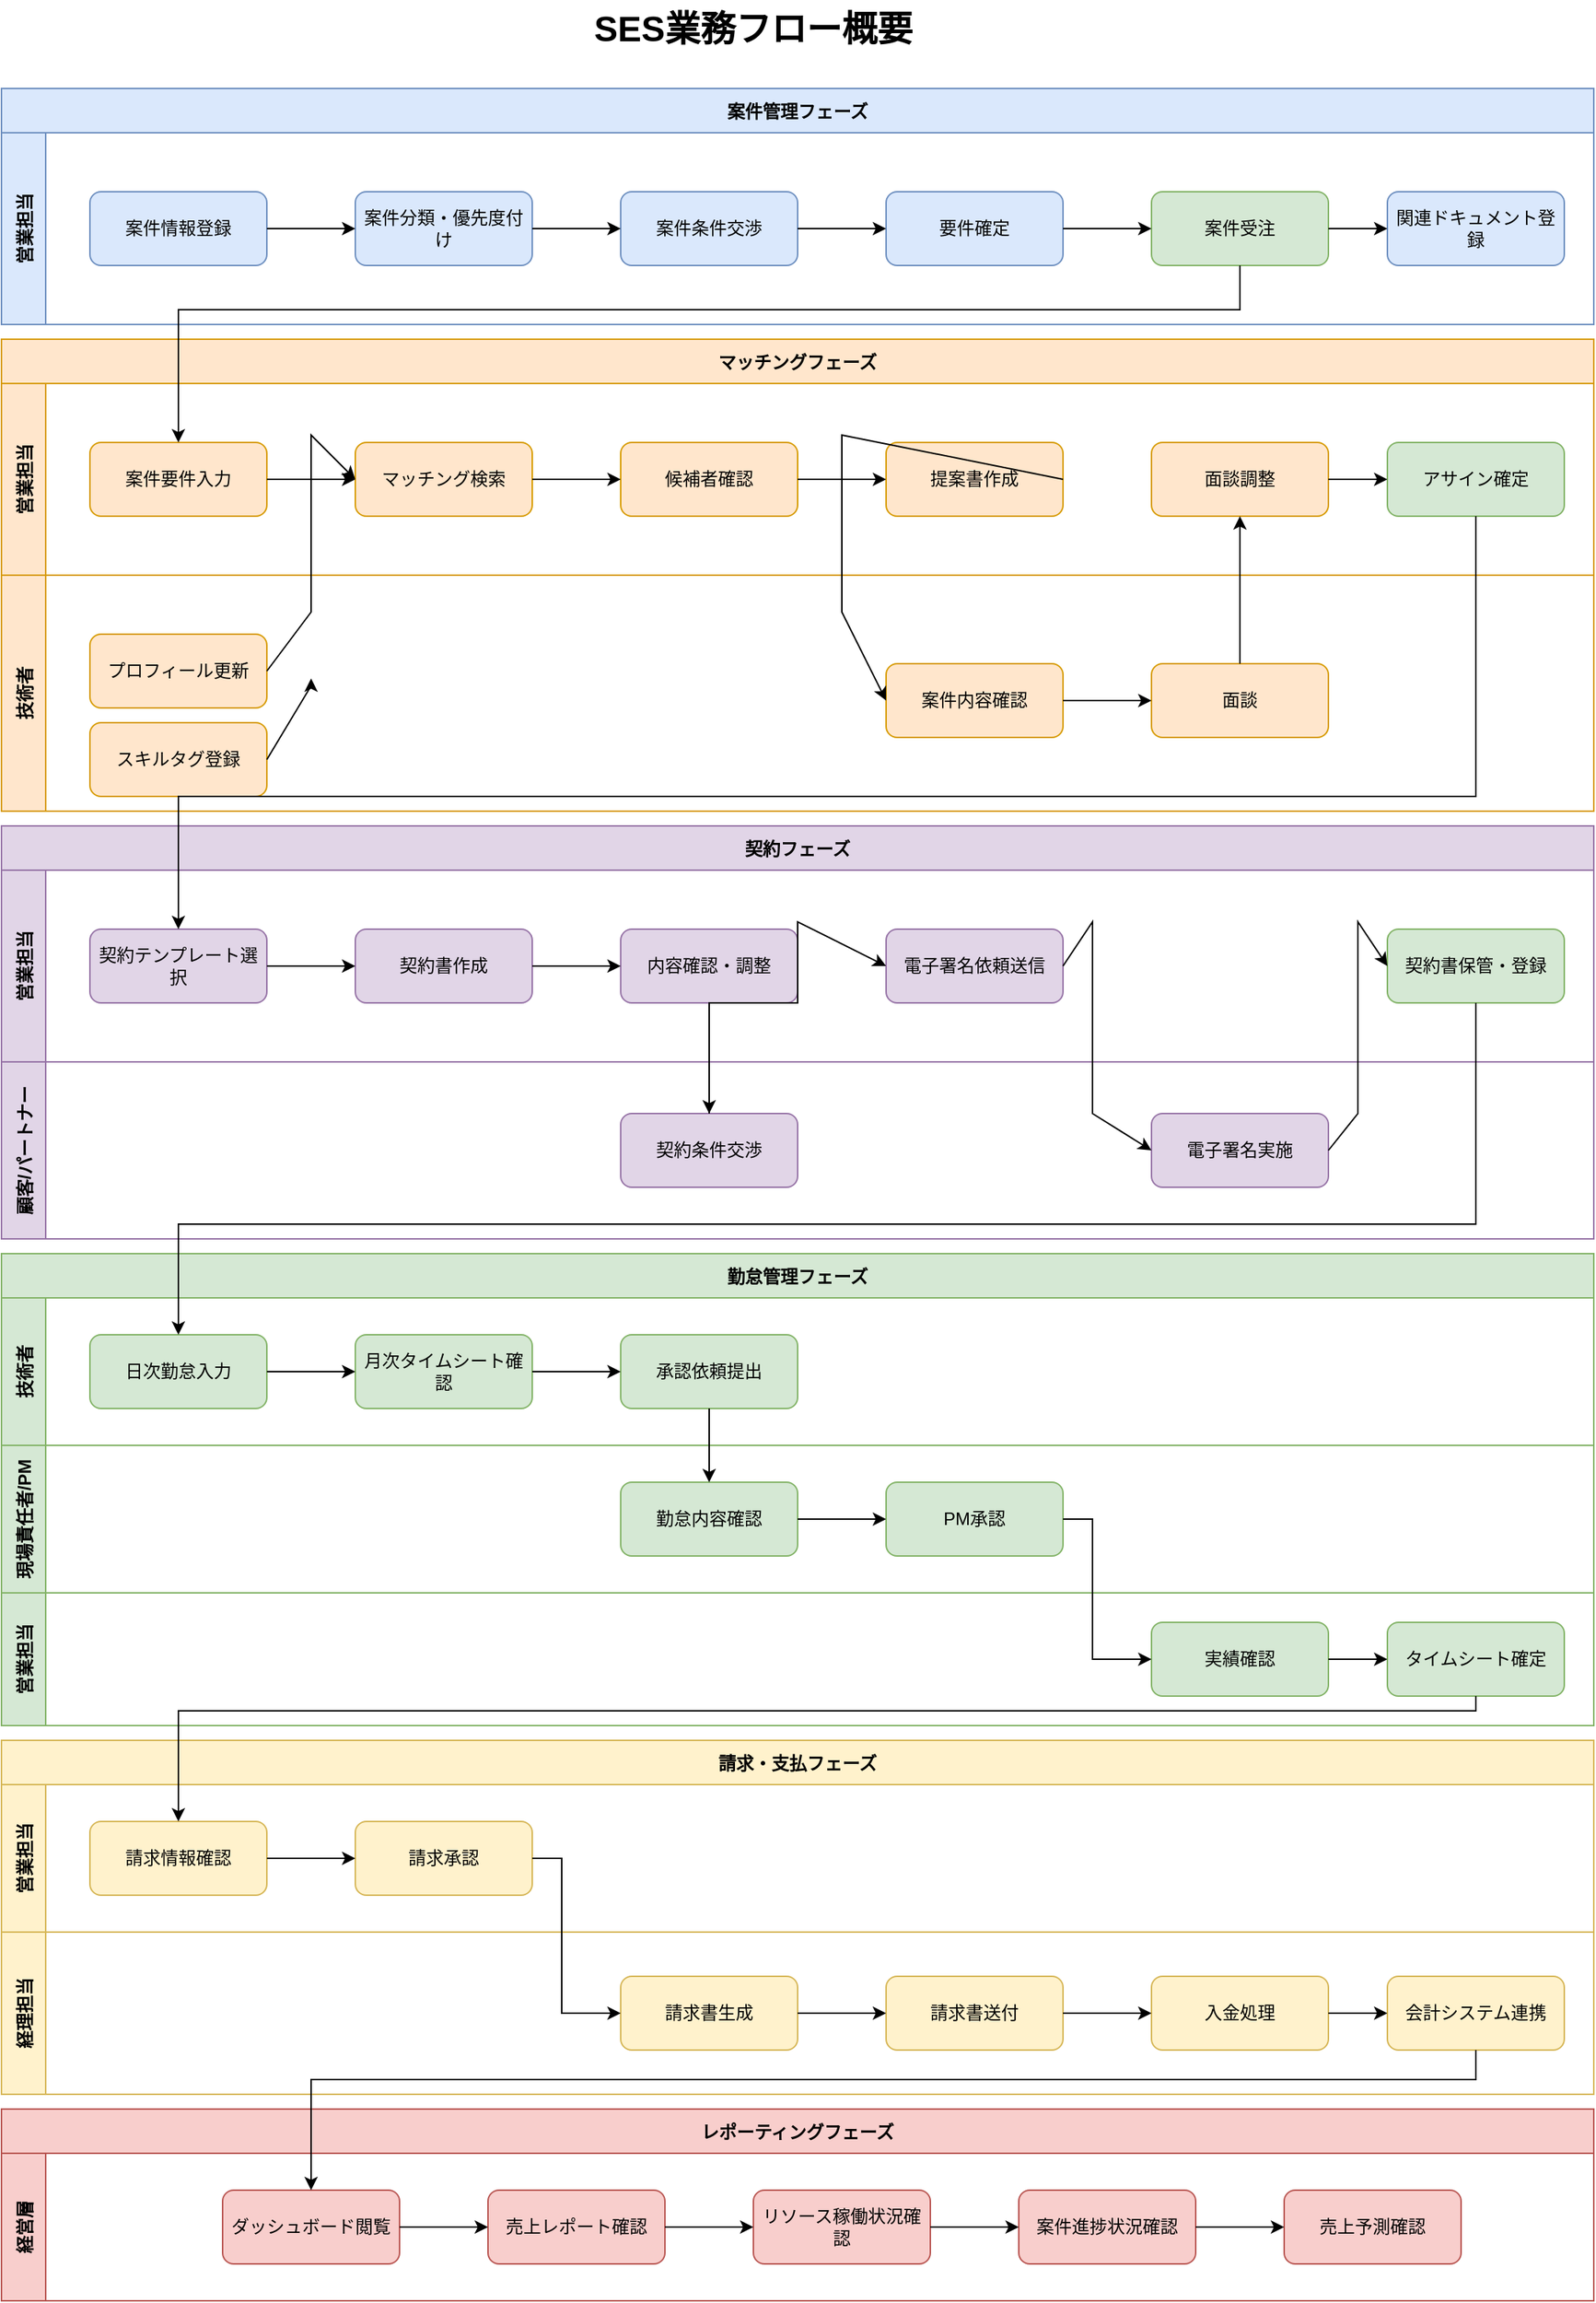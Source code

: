 <mxfile>
    <diagram id="workflow_overview" name="SES業務フロー概要">
        <mxGraphModel dx="1213" dy="728" grid="1" gridSize="10" guides="1" tooltips="1" connect="1" arrows="1" fold="1" page="1" pageScale="1" pageWidth="1169" pageHeight="827" math="0" shadow="0">
            <root>
                <mxCell id="0"/>
                <mxCell id="1" parent="0"/>
                <mxCell id="title" value="SES業務フロー概要" style="text;html=1;strokeColor=none;fillColor=none;align=center;verticalAlign=middle;whiteSpace=wrap;rounded=0;fontSize=24;fontStyle=1" parent="1" vertex="1">
                    <mxGeometry x="400" y="20" width="300" height="40" as="geometry"/>
                </mxCell>
                <mxCell id="phase_1" value="案件管理フェーズ" style="swimlane;childLayout=stackLayout;resizeParent=1;resizeParentMax=0;horizontal=1;startSize=30;horizontalStack=0;fillColor=#dae8fc;strokeColor=#6c8ebf;" parent="1" vertex="1">
                    <mxGeometry x="40" y="80" width="1080" height="160" as="geometry"/>
                </mxCell>
                <mxCell id="phase_1_lane" value="営業担当" style="swimlane;startSize=30;horizontal=0;fillColor=#dae8fc;strokeColor=#6c8ebf;" parent="phase_1" vertex="1">
                    <mxGeometry y="30" width="1080" height="130" as="geometry"/>
                </mxCell>
                <mxCell id="lead_register" value="案件情報登録" style="rounded=1;whiteSpace=wrap;html=1;fillColor=#dae8fc;strokeColor=#6c8ebf;" parent="phase_1_lane" vertex="1">
                    <mxGeometry x="60" y="40" width="120" height="50" as="geometry"/>
                </mxCell>
                <mxCell id="lead_classify" value="案件分類・優先度付け" style="rounded=1;whiteSpace=wrap;html=1;fillColor=#dae8fc;strokeColor=#6c8ebf;" parent="phase_1_lane" vertex="1">
                    <mxGeometry x="240" y="40" width="120" height="50" as="geometry"/>
                </mxCell>
                <mxCell id="condition_negotiation" value="案件条件交渉" style="rounded=1;whiteSpace=wrap;html=1;fillColor=#dae8fc;strokeColor=#6c8ebf;" parent="phase_1_lane" vertex="1">
                    <mxGeometry x="420" y="40" width="120" height="50" as="geometry"/>
                </mxCell>
                <mxCell id="requirement_confirm" value="要件確定" style="rounded=1;whiteSpace=wrap;html=1;fillColor=#dae8fc;strokeColor=#6c8ebf;" parent="phase_1_lane" vertex="1">
                    <mxGeometry x="600" y="40" width="120" height="50" as="geometry"/>
                </mxCell>
                <mxCell id="case_order" value="案件受注" style="rounded=1;whiteSpace=wrap;html=1;fillColor=#d5e8d4;strokeColor=#82b366;" parent="phase_1_lane" vertex="1">
                    <mxGeometry x="780" y="40" width="120" height="50" as="geometry"/>
                </mxCell>
                <mxCell id="upload_documents" value="関連ドキュメント登録" style="rounded=1;whiteSpace=wrap;html=1;fillColor=#dae8fc;strokeColor=#6c8ebf;" parent="phase_1_lane" vertex="1">
                    <mxGeometry x="940" y="40" width="120" height="50" as="geometry"/>
                </mxCell>
                <mxCell id="flow_1_1" value="" style="endArrow=classic;html=1;rounded=0;exitX=1;exitY=0.5;exitDx=0;exitDy=0;entryX=0;entryY=0.5;entryDx=0;entryDy=0;" parent="phase_1_lane" source="lead_register" target="lead_classify" edge="1">
                    <mxGeometry width="50" height="50" relative="1" as="geometry">
                        <mxPoint x="510" y="280" as="sourcePoint"/>
                        <mxPoint x="560" y="230" as="targetPoint"/>
                    </mxGeometry>
                </mxCell>
                <mxCell id="flow_1_2" value="" style="endArrow=classic;html=1;rounded=0;exitX=1;exitY=0.5;exitDx=0;exitDy=0;entryX=0;entryY=0.5;entryDx=0;entryDy=0;" parent="phase_1_lane" source="lead_classify" target="condition_negotiation" edge="1">
                    <mxGeometry width="50" height="50" relative="1" as="geometry">
                        <mxPoint x="510" y="280" as="sourcePoint"/>
                        <mxPoint x="560" y="230" as="targetPoint"/>
                    </mxGeometry>
                </mxCell>
                <mxCell id="flow_1_3" value="" style="endArrow=classic;html=1;rounded=0;exitX=1;exitY=0.5;exitDx=0;exitDy=0;entryX=0;entryY=0.5;entryDx=0;entryDy=0;" parent="phase_1_lane" source="condition_negotiation" target="requirement_confirm" edge="1">
                    <mxGeometry width="50" height="50" relative="1" as="geometry">
                        <mxPoint x="510" y="280" as="sourcePoint"/>
                        <mxPoint x="560" y="230" as="targetPoint"/>
                    </mxGeometry>
                </mxCell>
                <mxCell id="flow_1_4" value="" style="endArrow=classic;html=1;rounded=0;exitX=1;exitY=0.5;exitDx=0;exitDy=0;entryX=0;entryY=0.5;entryDx=0;entryDy=0;" parent="phase_1_lane" source="requirement_confirm" target="case_order" edge="1">
                    <mxGeometry width="50" height="50" relative="1" as="geometry">
                        <mxPoint x="510" y="280" as="sourcePoint"/>
                        <mxPoint x="560" y="230" as="targetPoint"/>
                    </mxGeometry>
                </mxCell>
                <mxCell id="flow_1_5" value="" style="endArrow=classic;html=1;rounded=0;exitX=1;exitY=0.5;exitDx=0;exitDy=0;entryX=0;entryY=0.5;entryDx=0;entryDy=0;" parent="phase_1_lane" source="case_order" target="upload_documents" edge="1">
                    <mxGeometry width="50" height="50" relative="1" as="geometry">
                        <mxPoint x="510" y="280" as="sourcePoint"/>
                        <mxPoint x="560" y="230" as="targetPoint"/>
                    </mxGeometry>
                </mxCell>
                <mxCell id="phase_2" value="マッチングフェーズ" style="swimlane;childLayout=stackLayout;resizeParent=1;resizeParentMax=0;horizontal=1;startSize=30;horizontalStack=0;fillColor=#ffe6cc;strokeColor=#d79b00;" parent="1" vertex="1">
                    <mxGeometry x="40" y="250" width="1080" height="320" as="geometry"/>
                </mxCell>
                <mxCell id="phase_2_lane_1" value="営業担当" style="swimlane;startSize=30;horizontal=0;fillColor=#ffe6cc;strokeColor=#d79b00;" parent="phase_2" vertex="1">
                    <mxGeometry y="30" width="1080" height="130" as="geometry"/>
                </mxCell>
                <mxCell id="requirement_input" value="案件要件入力" style="rounded=1;whiteSpace=wrap;html=1;fillColor=#ffe6cc;strokeColor=#d79b00;" parent="phase_2_lane_1" vertex="1">
                    <mxGeometry x="60" y="40" width="120" height="50" as="geometry"/>
                </mxCell>
                <mxCell id="matching_request" value="マッチング検索" style="rounded=1;whiteSpace=wrap;html=1;fillColor=#ffe6cc;strokeColor=#d79b00;" parent="phase_2_lane_1" vertex="1">
                    <mxGeometry x="240" y="40" width="120" height="50" as="geometry"/>
                </mxCell>
                <mxCell id="review_candidate" value="候補者確認" style="rounded=1;whiteSpace=wrap;html=1;fillColor=#ffe6cc;strokeColor=#d79b00;" parent="phase_2_lane_1" vertex="1">
                    <mxGeometry x="420" y="40" width="120" height="50" as="geometry"/>
                </mxCell>
                <mxCell id="submit_proposal" value="提案書作成" style="rounded=1;whiteSpace=wrap;html=1;fillColor=#ffe6cc;strokeColor=#d79b00;" parent="phase_2_lane_1" vertex="1">
                    <mxGeometry x="600" y="40" width="120" height="50" as="geometry"/>
                </mxCell>
                <mxCell id="interview_arrange" value="面談調整" style="rounded=1;whiteSpace=wrap;html=1;fillColor=#ffe6cc;strokeColor=#d79b00;" parent="phase_2_lane_1" vertex="1">
                    <mxGeometry x="780" y="40" width="120" height="50" as="geometry"/>
                </mxCell>
                <mxCell id="assignment_confirm" value="アサイン確定" style="rounded=1;whiteSpace=wrap;html=1;fillColor=#d5e8d4;strokeColor=#82b366;" parent="phase_2_lane_1" vertex="1">
                    <mxGeometry x="940" y="40" width="120" height="50" as="geometry"/>
                </mxCell>
                <mxCell id="phase_2_lane_2" value="技術者" style="swimlane;startSize=30;horizontal=0;fillColor=#ffe6cc;strokeColor=#d79b00;" parent="phase_2" vertex="1">
                    <mxGeometry y="160" width="1080" height="160" as="geometry"/>
                </mxCell>
                <mxCell id="profile_update" value="プロフィール更新" style="rounded=1;whiteSpace=wrap;html=1;fillColor=#ffe6cc;strokeColor=#d79b00;" parent="phase_2_lane_2" vertex="1">
                    <mxGeometry x="60" y="40" width="120" height="50" as="geometry"/>
                </mxCell>
                <mxCell id="skill_tag_update" value="スキルタグ登録" style="rounded=1;whiteSpace=wrap;html=1;fillColor=#ffe6cc;strokeColor=#d79b00;" parent="phase_2_lane_2" vertex="1">
                    <mxGeometry x="60" y="100" width="120" height="50" as="geometry"/>
                </mxCell>
                <mxCell id="proposal_review" value="案件内容確認" style="rounded=1;whiteSpace=wrap;html=1;fillColor=#ffe6cc;strokeColor=#d79b00;" parent="phase_2_lane_2" vertex="1">
                    <mxGeometry x="600" y="60" width="120" height="50" as="geometry"/>
                </mxCell>
                <mxCell id="interview" value="面談" style="rounded=1;whiteSpace=wrap;html=1;fillColor=#ffe6cc;strokeColor=#d79b00;" parent="phase_2_lane_2" vertex="1">
                    <mxGeometry x="780" y="60" width="120" height="50" as="geometry"/>
                </mxCell>
                <mxCell id="flow_2_1" value="" style="endArrow=classic;html=1;rounded=0;exitX=1;exitY=0.5;exitDx=0;exitDy=0;entryX=0;entryY=0.5;entryDx=0;entryDy=0;" parent="phase_2" source="requirement_input" target="matching_request" edge="1">
                    <mxGeometry width="50" height="50" relative="1" as="geometry">
                        <mxPoint x="510" y="280" as="sourcePoint"/>
                        <mxPoint x="560" y="230" as="targetPoint"/>
                    </mxGeometry>
                </mxCell>
                <mxCell id="flow_2_2" value="" style="endArrow=classic;html=1;rounded=0;exitX=1;exitY=0.5;exitDx=0;exitDy=0;entryX=0;entryY=0.5;entryDx=0;entryDy=0;" parent="phase_2" source="matching_request" target="review_candidate" edge="1">
                    <mxGeometry width="50" height="50" relative="1" as="geometry">
                        <mxPoint x="510" y="280" as="sourcePoint"/>
                        <mxPoint x="560" y="230" as="targetPoint"/>
                    </mxGeometry>
                </mxCell>
                <mxCell id="flow_2_3" value="" style="endArrow=classic;html=1;rounded=0;exitX=1;exitY=0.5;exitDx=0;exitDy=0;entryX=0;entryY=0.5;entryDx=0;entryDy=0;" parent="phase_2" source="review_candidate" target="submit_proposal" edge="1">
                    <mxGeometry width="50" height="50" relative="1" as="geometry">
                        <mxPoint x="510" y="280" as="sourcePoint"/>
                        <mxPoint x="560" y="230" as="targetPoint"/>
                    </mxGeometry>
                </mxCell>
                <mxCell id="flow_2_4" value="" style="endArrow=classic;html=1;rounded=0;exitX=1;exitY=0.5;exitDx=0;exitDy=0;entryX=0;entryY=0.5;entryDx=0;entryDy=0;" parent="phase_2" source="submit_proposal" target="proposal_review" edge="1">
                    <mxGeometry width="50" height="50" relative="1" as="geometry">
                        <mxPoint x="510" y="280" as="sourcePoint"/>
                        <mxPoint x="560" y="230" as="targetPoint"/>
                        <Array as="points">
                            <mxPoint x="570" y="65"/>
                            <mxPoint x="570" y="185"/>
                        </Array>
                    </mxGeometry>
                </mxCell>
                <mxCell id="flow_2_5" value="" style="endArrow=classic;html=1;rounded=0;exitX=1;exitY=0.5;exitDx=0;exitDy=0;entryX=0;entryY=0.5;entryDx=0;entryDy=0;" parent="phase_2" source="proposal_review" target="interview" edge="1">
                    <mxGeometry width="50" height="50" relative="1" as="geometry">
                        <mxPoint x="510" y="280" as="sourcePoint"/>
                        <mxPoint x="560" y="230" as="targetPoint"/>
                    </mxGeometry>
                </mxCell>
                <mxCell id="flow_2_6" value="" style="endArrow=classic;html=1;rounded=0;exitX=0.5;exitY=0;exitDx=0;exitDy=0;entryX=0.5;entryY=1;entryDx=0;entryDy=0;" parent="phase_2" source="interview" target="interview_arrange" edge="1">
                    <mxGeometry width="50" height="50" relative="1" as="geometry">
                        <mxPoint x="510" y="280" as="sourcePoint"/>
                        <mxPoint x="560" y="230" as="targetPoint"/>
                    </mxGeometry>
                </mxCell>
                <mxCell id="flow_2_7" value="" style="endArrow=classic;html=1;rounded=0;exitX=1;exitY=0.5;exitDx=0;exitDy=0;entryX=0;entryY=0.5;entryDx=0;entryDy=0;" parent="phase_2" source="interview_arrange" target="assignment_confirm" edge="1">
                    <mxGeometry width="50" height="50" relative="1" as="geometry">
                        <mxPoint x="510" y="280" as="sourcePoint"/>
                        <mxPoint x="560" y="230" as="targetPoint"/>
                    </mxGeometry>
                </mxCell>
                <mxCell id="flow_2_8" value="" style="endArrow=classic;html=1;rounded=0;exitX=1;exitY=0.5;exitDx=0;exitDy=0;entryX=0;entryY=0.5;entryDx=0;entryDy=0;" parent="phase_2" source="profile_update" target="matching_request" edge="1">
                    <mxGeometry width="50" height="50" relative="1" as="geometry">
                        <mxPoint x="510" y="280" as="sourcePoint"/>
                        <mxPoint x="560" y="230" as="targetPoint"/>
                        <Array as="points">
                            <mxPoint x="210" y="185"/>
                            <mxPoint x="210" y="65"/>
                        </Array>
                    </mxGeometry>
                </mxCell>
                <mxCell id="flow_2_9" value="" style="endArrow=classic;html=1;rounded=0;exitX=1;exitY=0.5;exitDx=0;exitDy=0;" parent="phase_2" source="skill_tag_update" edge="1">
                    <mxGeometry width="50" height="50" relative="1" as="geometry">
                        <mxPoint x="510" y="280" as="sourcePoint"/>
                        <mxPoint x="210" y="230" as="targetPoint"/>
                        <Array as="points">
                            <mxPoint x="210" y="235"/>
                        </Array>
                    </mxGeometry>
                </mxCell>
                <mxCell id="phase_3" value="契約フェーズ" style="swimlane;childLayout=stackLayout;resizeParent=1;resizeParentMax=0;horizontal=1;startSize=30;horizontalStack=0;fillColor=#e1d5e7;strokeColor=#9673a6;" parent="1" vertex="1">
                    <mxGeometry x="40" y="580" width="1080" height="280" as="geometry"/>
                </mxCell>
                <mxCell id="phase_3_lane_1" value="営業担当" style="swimlane;startSize=30;horizontal=0;fillColor=#e1d5e7;strokeColor=#9673a6;" parent="phase_3" vertex="1">
                    <mxGeometry y="30" width="1080" height="130" as="geometry"/>
                </mxCell>
                <mxCell id="contract_template" value="契約テンプレート選択" style="rounded=1;whiteSpace=wrap;html=1;fillColor=#e1d5e7;strokeColor=#9673a6;" parent="phase_3_lane_1" vertex="1">
                    <mxGeometry x="60" y="40" width="120" height="50" as="geometry"/>
                </mxCell>
                <mxCell id="contract_create" value="契約書作成" style="rounded=1;whiteSpace=wrap;html=1;fillColor=#e1d5e7;strokeColor=#9673a6;" parent="phase_3_lane_1" vertex="1">
                    <mxGeometry x="240" y="40" width="120" height="50" as="geometry"/>
                </mxCell>
                <mxCell id="contract_review" value="内容確認・調整" style="rounded=1;whiteSpace=wrap;html=1;fillColor=#e1d5e7;strokeColor=#9673a6;" parent="phase_3_lane_1" vertex="1">
                    <mxGeometry x="420" y="40" width="120" height="50" as="geometry"/>
                </mxCell>
                <mxCell id="send_signature" value="電子署名依頼送信" style="rounded=1;whiteSpace=wrap;html=1;fillColor=#e1d5e7;strokeColor=#9673a6;" parent="phase_3_lane_1" vertex="1">
                    <mxGeometry x="600" y="40" width="120" height="50" as="geometry"/>
                </mxCell>
                <mxCell id="contract_archive" value="契約書保管・登録" style="rounded=1;whiteSpace=wrap;html=1;fillColor=#d5e8d4;strokeColor=#82b366;" parent="phase_3_lane_1" vertex="1">
                    <mxGeometry x="940" y="40" width="120" height="50" as="geometry"/>
                </mxCell>
                <mxCell id="phase_3_lane_2" value="顧客/パートナー" style="swimlane;startSize=30;horizontal=0;fillColor=#e1d5e7;strokeColor=#9673a6;" parent="phase_3" vertex="1">
                    <mxGeometry y="160" width="1080" height="120" as="geometry"/>
                </mxCell>
                <mxCell id="contract_negotiation" value="契約条件交渉" style="rounded=1;whiteSpace=wrap;html=1;fillColor=#e1d5e7;strokeColor=#9673a6;" parent="phase_3_lane_2" vertex="1">
                    <mxGeometry x="420" y="35" width="120" height="50" as="geometry"/>
                </mxCell>
                <mxCell id="sign_contract" value="電子署名実施" style="rounded=1;whiteSpace=wrap;html=1;fillColor=#e1d5e7;strokeColor=#9673a6;" parent="phase_3_lane_2" vertex="1">
                    <mxGeometry x="780" y="35" width="120" height="50" as="geometry"/>
                </mxCell>
                <mxCell id="flow_3_1" value="" style="endArrow=classic;html=1;rounded=0;exitX=1;exitY=0.5;exitDx=0;exitDy=0;entryX=0;entryY=0.5;entryDx=0;entryDy=0;" parent="phase_3" source="contract_template" target="contract_create" edge="1">
                    <mxGeometry width="50" height="50" relative="1" as="geometry">
                        <mxPoint x="510" y="280" as="sourcePoint"/>
                        <mxPoint x="560" y="230" as="targetPoint"/>
                    </mxGeometry>
                </mxCell>
                <mxCell id="flow_3_2" value="" style="endArrow=classic;html=1;rounded=0;exitX=1;exitY=0.5;exitDx=0;exitDy=0;entryX=0;entryY=0.5;entryDx=0;entryDy=0;" parent="phase_3" source="contract_create" target="contract_review" edge="1">
                    <mxGeometry width="50" height="50" relative="1" as="geometry">
                        <mxPoint x="510" y="280" as="sourcePoint"/>
                        <mxPoint x="560" y="230" as="targetPoint"/>
                    </mxGeometry>
                </mxCell>
                <mxCell id="flow_3_3" value="" style="endArrow=classic;html=1;rounded=0;exitX=0.5;exitY=1;exitDx=0;exitDy=0;entryX=0.5;entryY=0;entryDx=0;entryDy=0;" parent="phase_3" source="contract_review" target="contract_negotiation" edge="1">
                    <mxGeometry width="50" height="50" relative="1" as="geometry">
                        <mxPoint x="510" y="280" as="sourcePoint"/>
                        <mxPoint x="560" y="230" as="targetPoint"/>
                    </mxGeometry>
                </mxCell>
                <mxCell id="flow_3_4" value="" style="endArrow=classic;html=1;rounded=0;exitX=0.5;exitY=0;exitDx=0;exitDy=0;entryX=0;entryY=0.5;entryDx=0;entryDy=0;" parent="phase_3" source="contract_negotiation" target="send_signature" edge="1">
                    <mxGeometry width="50" height="50" relative="1" as="geometry">
                        <mxPoint x="510" y="280" as="sourcePoint"/>
                        <mxPoint x="560" y="230" as="targetPoint"/>
                        <Array as="points">
                            <mxPoint x="480" y="120"/>
                            <mxPoint x="540" y="120"/>
                            <mxPoint x="540" y="65"/>
                        </Array>
                    </mxGeometry>
                </mxCell>
                <mxCell id="flow_3_5" value="" style="endArrow=classic;html=1;rounded=0;exitX=1;exitY=0.5;exitDx=0;exitDy=0;entryX=0;entryY=0.5;entryDx=0;entryDy=0;" parent="phase_3" source="send_signature" target="sign_contract" edge="1">
                    <mxGeometry width="50" height="50" relative="1" as="geometry">
                        <mxPoint x="510" y="280" as="sourcePoint"/>
                        <mxPoint x="560" y="230" as="targetPoint"/>
                        <Array as="points">
                            <mxPoint x="740" y="65"/>
                            <mxPoint x="740" y="195"/>
                        </Array>
                    </mxGeometry>
                </mxCell>
                <mxCell id="flow_3_6" value="" style="endArrow=classic;html=1;rounded=0;exitX=1;exitY=0.5;exitDx=0;exitDy=0;entryX=0;entryY=0.5;entryDx=0;entryDy=0;" parent="phase_3" source="sign_contract" target="contract_archive" edge="1">
                    <mxGeometry width="50" height="50" relative="1" as="geometry">
                        <mxPoint x="510" y="280" as="sourcePoint"/>
                        <mxPoint x="560" y="230" as="targetPoint"/>
                        <Array as="points">
                            <mxPoint x="920" y="195"/>
                            <mxPoint x="920" y="65"/>
                        </Array>
                    </mxGeometry>
                </mxCell>
                <mxCell id="phase_4" value="勤怠管理フェーズ" style="swimlane;childLayout=stackLayout;resizeParent=1;resizeParentMax=0;horizontal=1;startSize=30;horizontalStack=0;fillColor=#d5e8d4;strokeColor=#82b366;" parent="1" vertex="1">
                    <mxGeometry x="40" y="870" width="1080" height="320" as="geometry"/>
                </mxCell>
                <mxCell id="phase_4_lane_1" value="技術者" style="swimlane;startSize=30;horizontal=0;fillColor=#d5e8d4;strokeColor=#82b366;" parent="phase_4" vertex="1">
                    <mxGeometry y="30" width="1080" height="100" as="geometry"/>
                </mxCell>
                <mxCell id="daily_work_input" value="日次勤怠入力" style="rounded=1;whiteSpace=wrap;html=1;fillColor=#d5e8d4;strokeColor=#82b366;" parent="phase_4_lane_1" vertex="1">
                    <mxGeometry x="60" y="25" width="120" height="50" as="geometry"/>
                </mxCell>
                <mxCell id="monthly_timesheet" value="月次タイムシート確認" style="rounded=1;whiteSpace=wrap;html=1;fillColor=#d5e8d4;strokeColor=#82b366;" parent="phase_4_lane_1" vertex="1">
                    <mxGeometry x="240" y="25" width="120" height="50" as="geometry"/>
                </mxCell>
                <mxCell id="submit_timesheet" value="承認依頼提出" style="rounded=1;whiteSpace=wrap;html=1;fillColor=#d5e8d4;strokeColor=#82b366;" parent="phase_4_lane_1" vertex="1">
                    <mxGeometry x="420" y="25" width="120" height="50" as="geometry"/>
                </mxCell>
                <mxCell id="phase_4_lane_2" value="現場責任者/PM" style="swimlane;startSize=30;horizontal=0;fillColor=#d5e8d4;strokeColor=#82b366;" parent="phase_4" vertex="1">
                    <mxGeometry y="130" width="1080" height="100" as="geometry"/>
                </mxCell>
                <mxCell id="work_verification" value="勤怠内容確認" style="rounded=1;whiteSpace=wrap;html=1;fillColor=#d5e8d4;strokeColor=#82b366;" parent="phase_4_lane_2" vertex="1">
                    <mxGeometry x="420" y="25" width="120" height="50" as="geometry"/>
                </mxCell>
                <mxCell id="pm_approval" value="PM承認" style="rounded=1;whiteSpace=wrap;html=1;fillColor=#d5e8d4;strokeColor=#82b366;" parent="phase_4_lane_2" vertex="1">
                    <mxGeometry x="600" y="25" width="120" height="50" as="geometry"/>
                </mxCell>
                <mxCell id="phase_4_lane_3" value="営業担当" style="swimlane;startSize=30;horizontal=0;fillColor=#d5e8d4;strokeColor=#82b366;" parent="phase_4" vertex="1">
                    <mxGeometry y="230" width="1080" height="90" as="geometry"/>
                </mxCell>
                <mxCell id="sales_verification" value="実績確認" style="rounded=1;whiteSpace=wrap;html=1;fillColor=#d5e8d4;strokeColor=#82b366;" parent="phase_4_lane_3" vertex="1">
                    <mxGeometry x="780" y="20" width="120" height="50" as="geometry"/>
                </mxCell>
                <mxCell id="timesheet_archive" value="タイムシート確定" style="rounded=1;whiteSpace=wrap;html=1;fillColor=#d5e8d4;strokeColor=#82b366;" parent="phase_4_lane_3" vertex="1">
                    <mxGeometry x="940" y="20" width="120" height="50" as="geometry"/>
                </mxCell>
                <mxCell id="flow_4_1" value="" style="endArrow=classic;html=1;rounded=0;exitX=1;exitY=0.5;exitDx=0;exitDy=0;entryX=0;entryY=0.5;entryDx=0;entryDy=0;" parent="phase_4" source="daily_work_input" target="monthly_timesheet" edge="1">
                    <mxGeometry width="50" height="50" relative="1" as="geometry">
                        <mxPoint x="510" y="280" as="sourcePoint"/>
                        <mxPoint x="560" y="230" as="targetPoint"/>
                    </mxGeometry>
                </mxCell>
                <mxCell id="flow_4_2" value="" style="endArrow=classic;html=1;rounded=0;exitX=1;exitY=0.5;exitDx=0;exitDy=0;entryX=0;entryY=0.5;entryDx=0;entryDy=0;" parent="phase_4" source="monthly_timesheet" target="submit_timesheet" edge="1">
                    <mxGeometry width="50" height="50" relative="1" as="geometry">
                        <mxPoint x="510" y="280" as="sourcePoint"/>
                        <mxPoint x="560" y="230" as="targetPoint"/>
                    </mxGeometry>
                </mxCell>
                <mxCell id="flow_4_3" value="" style="endArrow=classic;html=1;rounded=0;exitX=0.5;exitY=1;exitDx=0;exitDy=0;entryX=0.5;entryY=0;entryDx=0;entryDy=0;" parent="phase_4" source="submit_timesheet" target="work_verification" edge="1">
                    <mxGeometry width="50" height="50" relative="1" as="geometry">
                        <mxPoint x="510" y="280" as="sourcePoint"/>
                        <mxPoint x="560" y="230" as="targetPoint"/>
                    </mxGeometry>
                </mxCell>
                <mxCell id="flow_4_4" value="" style="endArrow=classic;html=1;rounded=0;exitX=1;exitY=0.5;exitDx=0;exitDy=0;entryX=0;entryY=0.5;entryDx=0;entryDy=0;" parent="phase_4" source="work_verification" target="pm_approval" edge="1">
                    <mxGeometry width="50" height="50" relative="1" as="geometry">
                        <mxPoint x="510" y="280" as="sourcePoint"/>
                        <mxPoint x="560" y="230" as="targetPoint"/>
                    </mxGeometry>
                </mxCell>
                <mxCell id="flow_4_5" value="" style="endArrow=classic;html=1;rounded=0;exitX=1;exitY=0.5;exitDx=0;exitDy=0;entryX=0;entryY=0.5;entryDx=0;entryDy=0;" parent="phase_4" source="pm_approval" target="sales_verification" edge="1">
                    <mxGeometry width="50" height="50" relative="1" as="geometry">
                        <mxPoint x="510" y="280" as="sourcePoint"/>
                        <mxPoint x="560" y="230" as="targetPoint"/>
                        <Array as="points">
                            <mxPoint x="740" y="180"/>
                            <mxPoint x="740" y="275"/>
                        </Array>
                    </mxGeometry>
                </mxCell>
                <mxCell id="flow_4_6" value="" style="endArrow=classic;html=1;rounded=0;exitX=1;exitY=0.5;exitDx=0;exitDy=0;entryX=0;entryY=0.5;entryDx=0;entryDy=0;" parent="phase_4" source="sales_verification" target="timesheet_archive" edge="1">
                    <mxGeometry width="50" height="50" relative="1" as="geometry">
                        <mxPoint x="510" y="280" as="sourcePoint"/>
                        <mxPoint x="560" y="230" as="targetPoint"/>
                    </mxGeometry>
                </mxCell>
                <mxCell id="phase_5" value="請求・支払フェーズ" style="swimlane;childLayout=stackLayout;resizeParent=1;resizeParentMax=0;horizontal=1;startSize=30;horizontalStack=0;fillColor=#fff2cc;strokeColor=#d6b656;" parent="1" vertex="1">
                    <mxGeometry x="40" y="1200" width="1080" height="240" as="geometry"/>
                </mxCell>
                <mxCell id="phase_5_lane_1" value="営業担当" style="swimlane;startSize=30;horizontal=0;fillColor=#fff2cc;strokeColor=#d6b656;" parent="phase_5" vertex="1">
                    <mxGeometry y="30" width="1080" height="100" as="geometry"/>
                </mxCell>
                <mxCell id="billing_verification" value="請求情報確認" style="rounded=1;whiteSpace=wrap;html=1;fillColor=#fff2cc;strokeColor=#d6b656;" parent="phase_5_lane_1" vertex="1">
                    <mxGeometry x="60" y="25" width="120" height="50" as="geometry"/>
                </mxCell>
                <mxCell id="invoice_approval" value="請求承認" style="rounded=1;whiteSpace=wrap;html=1;fillColor=#fff2cc;strokeColor=#d6b656;" parent="phase_5_lane_1" vertex="1">
                    <mxGeometry x="240" y="25" width="120" height="50" as="geometry"/>
                </mxCell>
                <mxCell id="phase_5_lane_2" value="経理担当" style="swimlane;startSize=30;horizontal=0;fillColor=#fff2cc;strokeColor=#d6b656;" parent="phase_5" vertex="1">
                    <mxGeometry y="130" width="1080" height="110" as="geometry"/>
                </mxCell>
                <mxCell id="invoice_generation" value="請求書生成" style="rounded=1;whiteSpace=wrap;html=1;fillColor=#fff2cc;strokeColor=#d6b656;" parent="phase_5_lane_2" vertex="1">
                    <mxGeometry x="420" y="30" width="120" height="50" as="geometry"/>
                </mxCell>
                <mxCell id="invoice_send" value="請求書送付" style="rounded=1;whiteSpace=wrap;html=1;fillColor=#fff2cc;strokeColor=#d6b656;" parent="phase_5_lane_2" vertex="1">
                    <mxGeometry x="600" y="30" width="120" height="50" as="geometry"/>
                </mxCell>
                <mxCell id="payment_process" value="入金処理" style="rounded=1;whiteSpace=wrap;html=1;fillColor=#fff2cc;strokeColor=#d6b656;" parent="phase_5_lane_2" vertex="1">
                    <mxGeometry x="780" y="30" width="120" height="50" as="geometry"/>
                </mxCell>
                <mxCell id="accounting_entry" value="会計システム連携" style="rounded=1;whiteSpace=wrap;html=1;fillColor=#fff2cc;strokeColor=#d6b656;" parent="phase_5_lane_2" vertex="1">
                    <mxGeometry x="940" y="30" width="120" height="50" as="geometry"/>
                </mxCell>
                <mxCell id="flow_5_1" value="" style="endArrow=classic;html=1;rounded=0;exitX=1;exitY=0.5;exitDx=0;exitDy=0;entryX=0;entryY=0.5;entryDx=0;entryDy=0;" parent="phase_5" source="billing_verification" target="invoice_approval" edge="1">
                    <mxGeometry width="50" height="50" relative="1" as="geometry">
                        <mxPoint x="510" y="280" as="sourcePoint"/>
                        <mxPoint x="560" y="230" as="targetPoint"/>
                    </mxGeometry>
                </mxCell>
                <mxCell id="flow_5_2" value="" style="endArrow=classic;html=1;rounded=0;exitX=1;exitY=0.5;exitDx=0;exitDy=0;entryX=0;entryY=0.5;entryDx=0;entryDy=0;" parent="phase_5" source="invoice_approval" target="invoice_generation" edge="1">
                    <mxGeometry width="50" height="50" relative="1" as="geometry">
                        <mxPoint x="510" y="280" as="sourcePoint"/>
                        <mxPoint x="560" y="230" as="targetPoint"/>
                        <Array as="points">
                            <mxPoint x="380" y="80"/>
                            <mxPoint x="380" y="185"/>
                        </Array>
                    </mxGeometry>
                </mxCell>
                <mxCell id="flow_5_3" value="" style="endArrow=classic;html=1;rounded=0;exitX=1;exitY=0.5;exitDx=0;exitDy=0;entryX=0;entryY=0.5;entryDx=0;entryDy=0;" parent="phase_5" source="invoice_generation" target="invoice_send" edge="1">
                    <mxGeometry width="50" height="50" relative="1" as="geometry">
                        <mxPoint x="510" y="280" as="sourcePoint"/>
                        <mxPoint x="560" y="230" as="targetPoint"/>
                    </mxGeometry>
                </mxCell>
                <mxCell id="flow_5_4" value="" style="endArrow=classic;html=1;rounded=0;exitX=1;exitY=0.5;exitDx=0;exitDy=0;entryX=0;entryY=0.5;entryDx=0;entryDy=0;" parent="phase_5" source="invoice_send" target="payment_process" edge="1">
                    <mxGeometry width="50" height="50" relative="1" as="geometry">
                        <mxPoint x="510" y="280" as="sourcePoint"/>
                        <mxPoint x="560" y="230" as="targetPoint"/>
                    </mxGeometry>
                </mxCell>
                <mxCell id="flow_5_5" value="" style="endArrow=classic;html=1;rounded=0;exitX=1;exitY=0.5;exitDx=0;exitDy=0;entryX=0;entryY=0.5;entryDx=0;entryDy=0;" parent="phase_5" source="payment_process" target="accounting_entry" edge="1">
                    <mxGeometry width="50" height="50" relative="1" as="geometry">
                        <mxPoint x="510" y="280" as="sourcePoint"/>
                        <mxPoint x="560" y="230" as="targetPoint"/>
                    </mxGeometry>
                </mxCell>
                <mxCell id="phase_6" value="レポーティングフェーズ" style="swimlane;childLayout=stackLayout;resizeParent=1;resizeParentMax=0;horizontal=1;startSize=30;horizontalStack=0;fillColor=#f8cecc;strokeColor=#b85450;" parent="1" vertex="1">
                    <mxGeometry x="40" y="1450" width="1080" height="130" as="geometry"/>
                </mxCell>
                <mxCell id="phase_6_lane_1" value="経営層" style="swimlane;startSize=30;horizontal=0;fillColor=#f8cecc;strokeColor=#b85450;" parent="phase_6" vertex="1">
                    <mxGeometry y="30" width="1080" height="100" as="geometry"/>
                </mxCell>
                <mxCell id="dashboard_view" value="ダッシュボード閲覧" style="rounded=1;whiteSpace=wrap;html=1;fillColor=#f8cecc;strokeColor=#b85450;" parent="phase_6_lane_1" vertex="1">
                    <mxGeometry x="150" y="25" width="120" height="50" as="geometry"/>
                </mxCell>
                <mxCell id="sales_report" value="売上レポート確認" style="rounded=1;whiteSpace=wrap;html=1;fillColor=#f8cecc;strokeColor=#b85450;" parent="phase_6_lane_1" vertex="1">
                    <mxGeometry x="330" y="25" width="120" height="50" as="geometry"/>
                </mxCell>
                <mxCell id="resource_report" value="リソース稼働状況確認" style="rounded=1;whiteSpace=wrap;html=1;fillColor=#f8cecc;strokeColor=#b85450;" parent="phase_6_lane_1" vertex="1">
                    <mxGeometry x="510" y="25" width="120" height="50" as="geometry"/>
                </mxCell>
                <mxCell id="project_report" value="案件進捗状況確認" style="rounded=1;whiteSpace=wrap;html=1;fillColor=#f8cecc;strokeColor=#b85450;" parent="phase_6_lane_1" vertex="1">
                    <mxGeometry x="690" y="25" width="120" height="50" as="geometry"/>
                </mxCell>
                <mxCell id="forecast_report" value="売上予測確認" style="rounded=1;whiteSpace=wrap;html=1;fillColor=#f8cecc;strokeColor=#b85450;" parent="phase_6_lane_1" vertex="1">
                    <mxGeometry x="870" y="25" width="120" height="50" as="geometry"/>
                </mxCell>
                <mxCell id="flow_6_1" value="" style="endArrow=classic;html=1;rounded=0;exitX=1;exitY=0.5;exitDx=0;exitDy=0;entryX=0;entryY=0.5;entryDx=0;entryDy=0;" parent="phase_6" source="dashboard_view" target="sales_report" edge="1">
                    <mxGeometry width="50" height="50" relative="1" as="geometry">
                        <mxPoint x="510" y="280" as="sourcePoint"/>
                        <mxPoint x="560" y="230" as="targetPoint"/>
                    </mxGeometry>
                </mxCell>
                <mxCell id="flow_6_2" value="" style="endArrow=classic;html=1;rounded=0;exitX=1;exitY=0.5;exitDx=0;exitDy=0;entryX=0;entryY=0.5;entryDx=0;entryDy=0;" parent="phase_6" source="sales_report" target="resource_report" edge="1">
                    <mxGeometry width="50" height="50" relative="1" as="geometry">
                        <mxPoint x="510" y="280" as="sourcePoint"/>
                        <mxPoint x="560" y="230" as="targetPoint"/>
                    </mxGeometry>
                </mxCell>
                <mxCell id="flow_6_3" value="" style="endArrow=classic;html=1;rounded=0;exitX=1;exitY=0.5;exitDx=0;exitDy=0;entryX=0;entryY=0.5;entryDx=0;entryDy=0;" parent="phase_6" source="resource_report" target="project_report" edge="1">
                    <mxGeometry width="50" height="50" relative="1" as="geometry">
                        <mxPoint x="510" y="280" as="sourcePoint"/>
                        <mxPoint x="560" y="230" as="targetPoint"/>
                    </mxGeometry>
                </mxCell>
                <mxCell id="flow_6_4" value="" style="endArrow=classic;html=1;rounded=0;exitX=1;exitY=0.5;exitDx=0;exitDy=0;entryX=0;entryY=0.5;entryDx=0;entryDy=0;" parent="phase_6" source="project_report" target="forecast_report" edge="1">
                    <mxGeometry width="50" height="50" relative="1" as="geometry">
                        <mxPoint x="510" y="280" as="sourcePoint"/>
                        <mxPoint x="560" y="230" as="targetPoint"/>
                    </mxGeometry>
                </mxCell>
                <mxCell id="phase_connect_1" value="" style="endArrow=classic;html=1;rounded=0;entryX=0.5;entryY=0;entryDx=0;entryDy=0;exitX=0.5;exitY=1;exitDx=0;exitDy=0;" parent="1" source="case_order" target="requirement_input" edge="1">
                    <mxGeometry width="50" height="50" relative="1" as="geometry">
                        <mxPoint x="550" y="410" as="sourcePoint"/>
                        <mxPoint x="600" y="360" as="targetPoint"/>
                        <Array as="points">
                            <mxPoint x="880" y="230"/>
                            <mxPoint x="160" y="230"/>
                        </Array>
                    </mxGeometry>
                </mxCell>
                <mxCell id="phase_connect_2" value="" style="endArrow=classic;html=1;rounded=0;exitX=0.5;exitY=1;exitDx=0;exitDy=0;entryX=0.5;entryY=0;entryDx=0;entryDy=0;" parent="1" source="assignment_confirm" target="contract_template" edge="1">
                    <mxGeometry width="50" height="50" relative="1" as="geometry">
                        <mxPoint x="550" y="410" as="sourcePoint"/>
                        <mxPoint x="600" y="360" as="targetPoint"/>
                        <Array as="points">
                            <mxPoint x="1040" y="560"/>
                            <mxPoint x="160" y="560"/>
                        </Array>
                    </mxGeometry>
                </mxCell>
                <mxCell id="phase_connect_3" value="" style="endArrow=classic;html=1;rounded=0;exitX=0.5;exitY=1;exitDx=0;exitDy=0;entryX=0.5;entryY=0;entryDx=0;entryDy=0;" parent="1" source="contract_archive" target="daily_work_input" edge="1">
                    <mxGeometry width="50" height="50" relative="1" as="geometry">
                        <mxPoint x="550" y="810" as="sourcePoint"/>
                        <mxPoint x="600" y="760" as="targetPoint"/>
                        <Array as="points">
                            <mxPoint x="1040" y="850"/>
                            <mxPoint x="160" y="850"/>
                        </Array>
                    </mxGeometry>
                </mxCell>
                <mxCell id="phase_connect_4" value="" style="endArrow=classic;html=1;rounded=0;exitX=0.5;exitY=1;exitDx=0;exitDy=0;entryX=0.5;entryY=0;entryDx=0;entryDy=0;" parent="1" source="timesheet_archive" target="billing_verification" edge="1">
                    <mxGeometry width="50" height="50" relative="1" as="geometry">
                        <mxPoint x="550" y="1110" as="sourcePoint"/>
                        <mxPoint x="600" y="1060" as="targetPoint"/>
                        <Array as="points">
                            <mxPoint x="1040" y="1180"/>
                            <mxPoint x="160" y="1180"/>
                        </Array>
                    </mxGeometry>
                </mxCell>
                <mxCell id="phase_connect_5" value="" style="endArrow=classic;html=1;rounded=0;exitX=0.5;exitY=1;exitDx=0;exitDy=0;entryX=0.5;entryY=0;entryDx=0;entryDy=0;" parent="1" source="accounting_entry" target="dashboard_view" edge="1">
                    <mxGeometry width="50" height="50" relative="1" as="geometry">
                        <mxPoint x="550" y="1410" as="sourcePoint"/>
                        <mxPoint x="600" y="1360" as="targetPoint"/>
                        <Array as="points">
                            <mxPoint x="1040" y="1430"/>
                            <mxPoint x="250" y="1430"/>
                        </Array>
                    </mxGeometry>
                </mxCell>
            </root>
        </mxGraphModel>
    </diagram>
</mxfile>